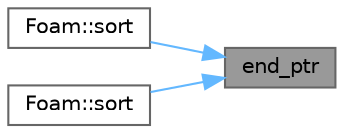 digraph "end_ptr"
{
 // LATEX_PDF_SIZE
  bgcolor="transparent";
  edge [fontname=Helvetica,fontsize=10,labelfontname=Helvetica,labelfontsize=10];
  node [fontname=Helvetica,fontsize=10,shape=box,height=0.2,width=0.4];
  rankdir="RL";
  Node1 [id="Node000001",label="end_ptr",height=0.2,width=0.4,color="gray40", fillcolor="grey60", style="filled", fontcolor="black",tooltip=" "];
  Node1 -> Node2 [id="edge1_Node000001_Node000002",dir="back",color="steelblue1",style="solid",tooltip=" "];
  Node2 [id="Node000002",label="Foam::sort",height=0.2,width=0.4,color="grey40", fillcolor="white", style="filled",URL="$namespaceFoam.html#aeee8a274478a8e84d0fc7d1b7d2e3994",tooltip=" "];
  Node1 -> Node3 [id="edge2_Node000001_Node000003",dir="back",color="steelblue1",style="solid",tooltip=" "];
  Node3 [id="Node000003",label="Foam::sort",height=0.2,width=0.4,color="grey40", fillcolor="white", style="filled",URL="$namespaceFoam.html#a64a4e9e769da9cac729a343b92eeb209",tooltip=" "];
}

